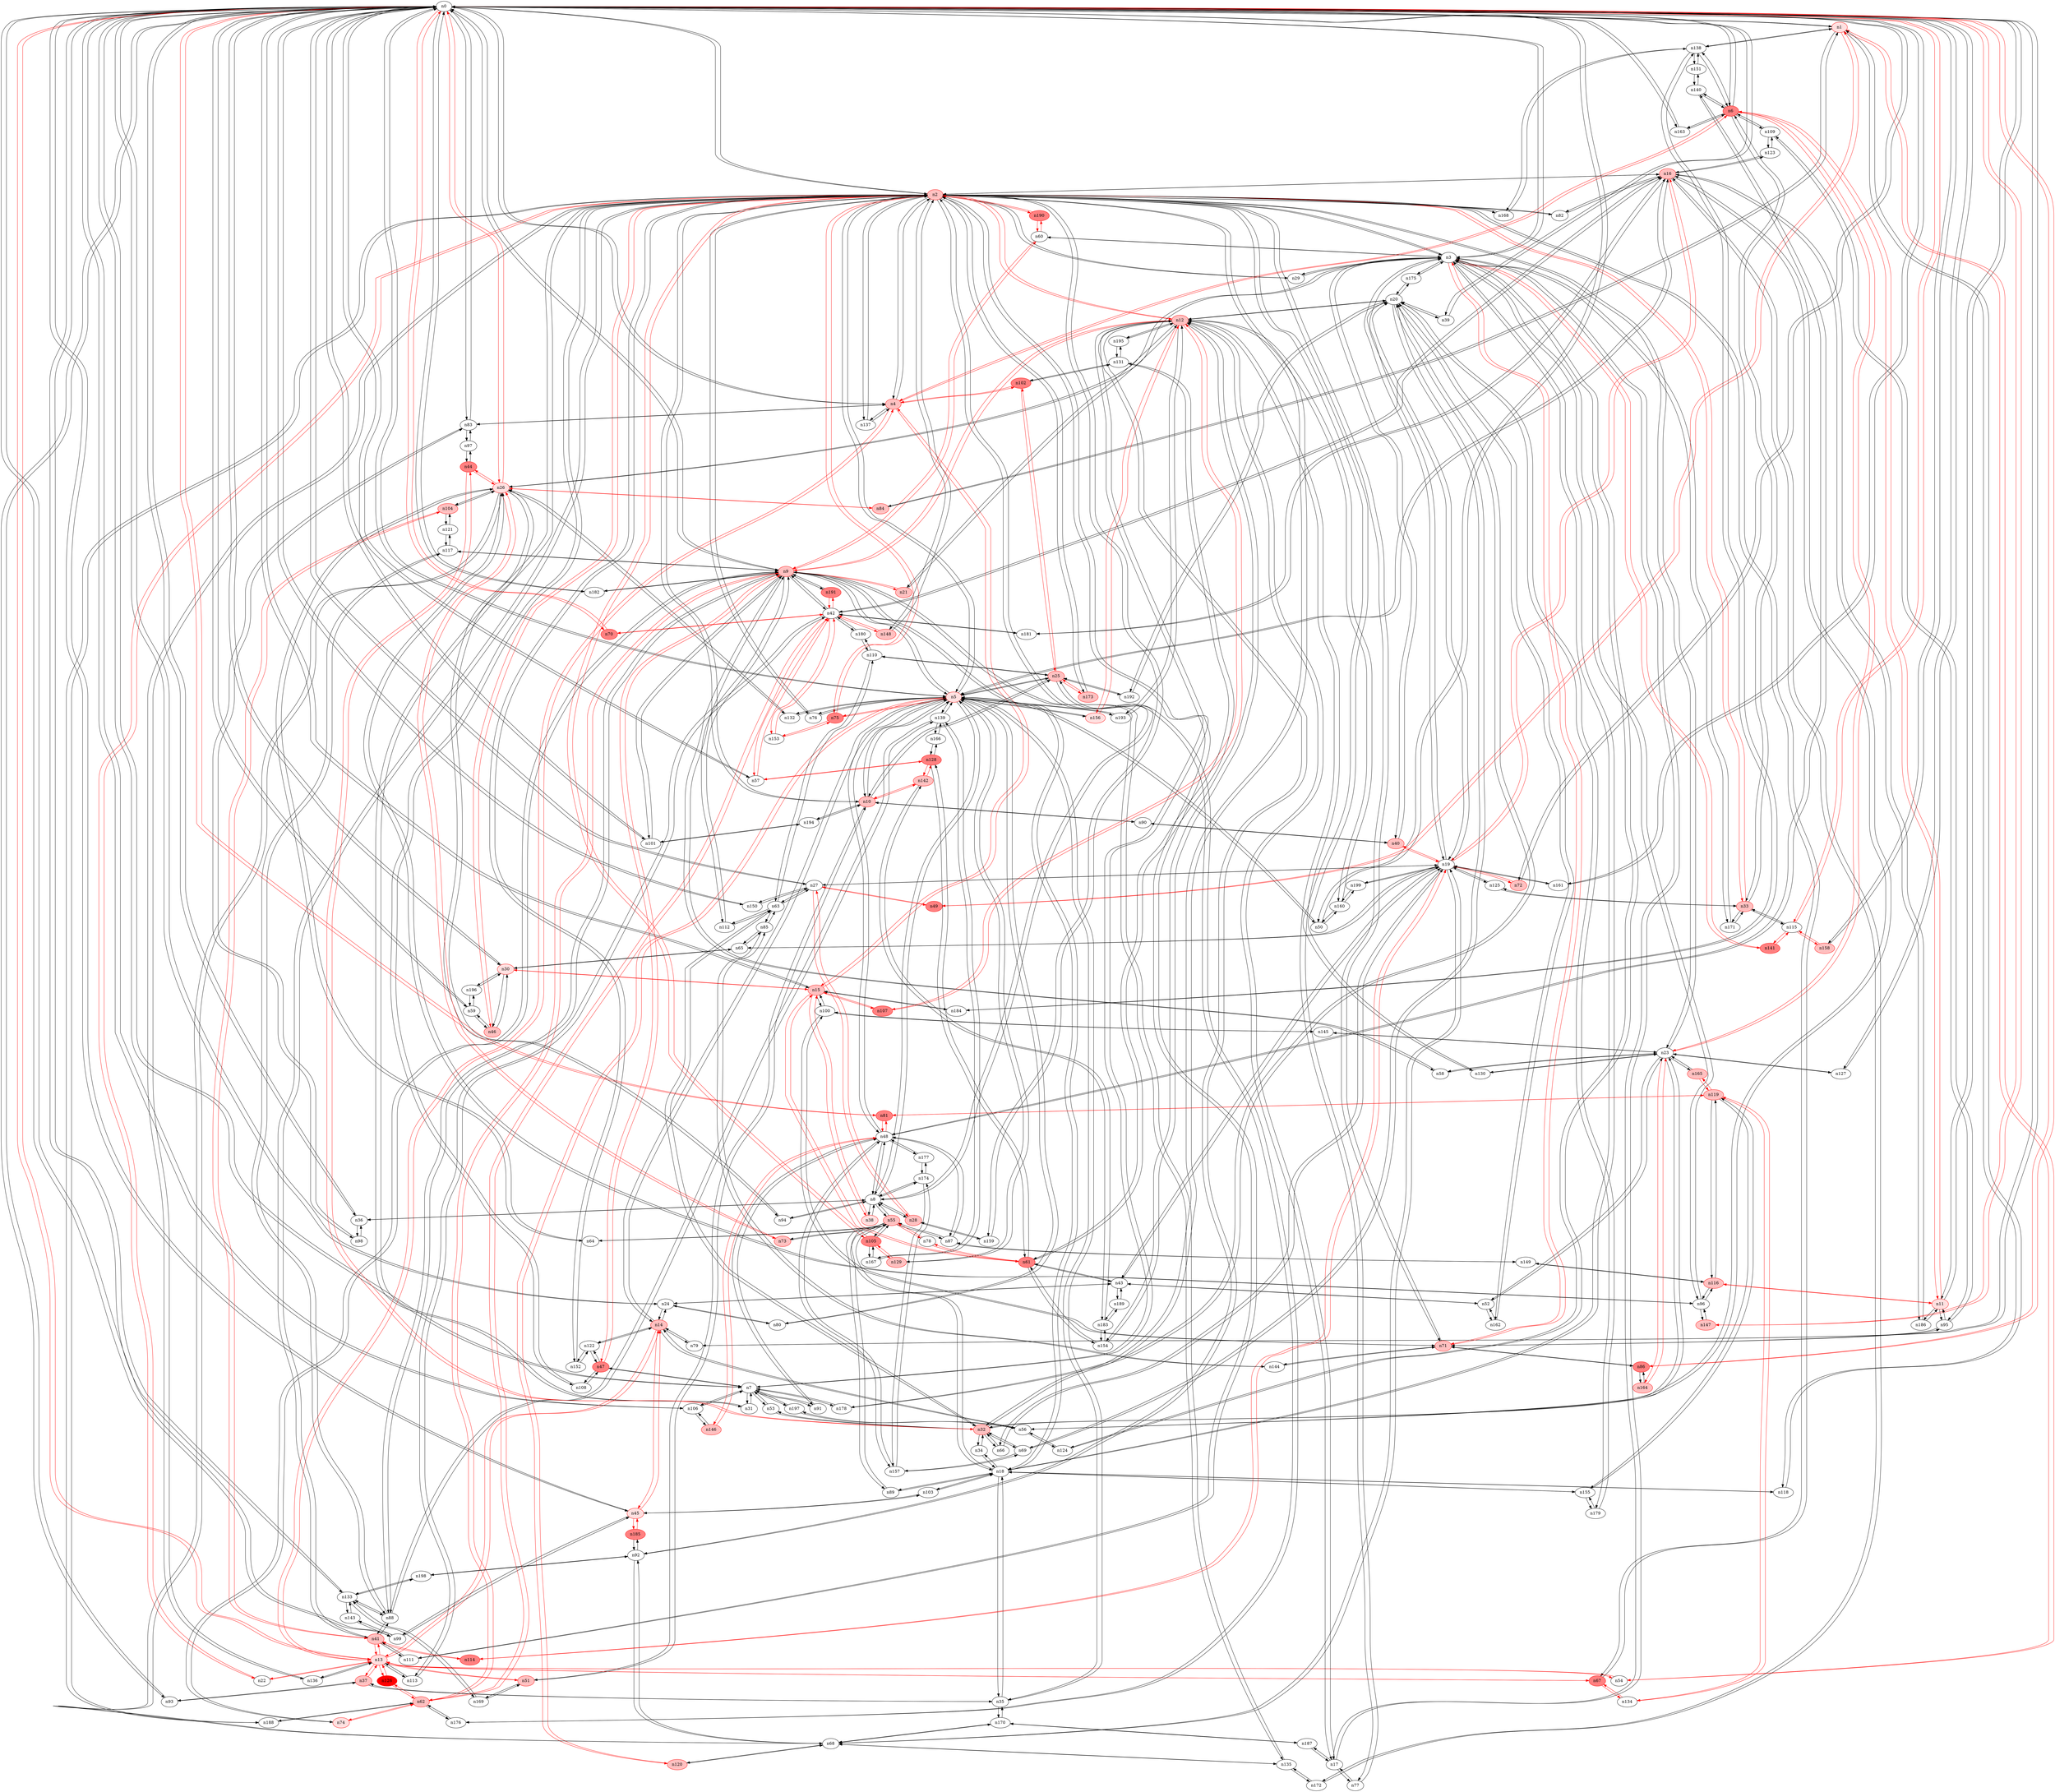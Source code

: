 strict digraph {
n0 [type=switch];
n1 [type=host, color="#FF0000", style=filled, fillcolor="#FFE0E0"];
n2 [type=host, color="#FF0000", style=filled, fillcolor="#FFC0C0"];
n3 [type=switch];
n4 [type=host, color="#FF0000", style=filled, fillcolor="#FFC0C0"];
n5 [type=host, color="#FF0000", style=filled, fillcolor="#FFE0E0"];
n6 [type=host, color="#FF0000", style=filled, fillcolor="#FF8080"];
n7 [type=switch];
n9 [type=host, color="#FF0000", style=filled, fillcolor="#FFC0C0"];
n11 [type=host, color="#FF0000", style=filled, fillcolor="#FFE0E0"];
n13 [type=host, color="#FF0000", style=filled, fillcolor="#FFE0E0"];
n15 [type=switch, color="#FF0000", style=filled, fillcolor="#FFC0C0"];
n24 [type=switch];
n26 [type=host, color="#FF0000", style=filled, fillcolor="#FFE0E0"];
n27 [type=switch];
n30 [type=host, color="#FF0000", style=filled, fillcolor="#FFE0E0"];
n36 [type=switch];
n39 [type=switch];
n45 [type=host, color="#FF0000", style=filled, fillcolor="#FFE0E0"];
n50 [type=switch];
n57 [type=switch];
n59 [type=switch];
n70 [type=switch, color="#FF0000", style=filled, fillcolor="#FF8080"];
n72 [type=host, color="#FF0000", style=filled, fillcolor="#FFC0C0"];
n79 [type=switch];
n81 [type=switch, color="#FF0000", style=filled, fillcolor="#FF8080"];
n83 [type=switch];
n86 [type=host, color="#FF0000", style=filled, fillcolor="#FF8080"];
n93 [type=switch];
n99 [type=switch];
n101 [type=switch];
n106 [type=switch];
n115 [type=switch];
n127 [type=switch];
n133 [type=switch];
n147 [type=host, color="#FF0000", style=filled, fillcolor="#FFC0C0"];
n150 [type=switch];
n158 [type=host, color="#FF0000", style=filled, fillcolor="#FFC0C0"];
n161 [type=switch];
n163 [type=switch];
n182 [type=switch];
n49 [type=host, color="#FF0000", style=filled, fillcolor="#FF8080"];
n54 [type=switch];
n84 [type=host, color="#FF0000", style=filled, fillcolor="#FFC0C0"];
n118 [type=switch];
n138 [type=switch];
n8 [type=switch];
n10 [type=host, color="#FF0000", style=filled, fillcolor="#FFC0C0"];
n12 [type=switch, color="#FF0000", style=filled, fillcolor="#FFC0C0"];
n16 [type=host, color="#FF0000", style=filled, fillcolor="#FFC0C0"];
n22 [type=switch];
n23 [type=switch];
n29 [type=switch];
n31 [type=switch];
n32 [type=host, color="#FF0000", style=filled, fillcolor="#FFC0C0"];
n33 [type=host, color="#FF0000", style=filled, fillcolor="#FFC0C0"];
n41 [type=host, color="#FF0000", style=filled, fillcolor="#FFC0C0"];
n46 [type=host, color="#FF0000", style=filled, fillcolor="#FFC0C0"];
n67 [type=switch, color="#FF0000", style=filled, fillcolor="#FF8080"];
n71 [type=host, color="#FF0000", style=filled, fillcolor="#FFC0C0"];
n75 [type=host, color="#FF0000", style=filled, fillcolor="#FF8080"];
n76 [type=switch];
n82 [type=switch];
n105 [type=switch, color="#FF0000", style=filled, fillcolor="#FF8080"];
n108 [type=switch];
n130 [type=switch];
n136 [type=switch];
n137 [type=switch];
n148 [type=host, color="#FF0000", style=filled, fillcolor="#FFC0C0"];
n152 [type=switch];
n159 [type=switch];
n168 [type=switch];
n173 [type=host, color="#FF0000", style=filled, fillcolor="#FFC0C0"];
n188 [type=switch];
n190 [type=switch, color="#FF0000", style=filled, fillcolor="#FF8080"];
n17 [type=switch];
n18 [type=switch];
n19 [type=switch];
n40 [type=host, color="#FF0000", style=filled, fillcolor="#FFC0C0"];
n60 [type=switch];
n96 [type=switch];
n124 [type=switch];
n141 [type=switch, color="#FF0000", style=filled, fillcolor="#FF8080"];
n171 [type=switch];
n175 [type=switch];
n102 [type=switch, color="#FF0000", style=filled, fillcolor="#FF8080"];
n14 [type=host, color="#FF0000", style=filled, fillcolor="#FFC0C0"];
n25 [type=host, color="#FF0000", style=filled, fillcolor="#FFC0C0"];
n35 [type=switch];
n48 [type=switch];
n80 [type=switch];
n120 [type=host, color="#FF0000", style=filled, fillcolor="#FFC0C0"];
n129 [type=host, color="#FF0000", style=filled, fillcolor="#FFC0C0"];
n132 [type=switch];
n139 [type=switch];
n156 [type=host, color="#FF0000", style=filled, fillcolor="#FFE0E0"];
n193 [type=switch];
n109 [type=switch];
n140 [type=switch];
n47 [type=switch, color="#FF0000", style=filled, fillcolor="#FF8080"];
n53 [type=switch];
n91 [type=switch];
n178 [type=switch];
n197 [type=switch];
n28 [type=host, color="#FF0000", style=filled, fillcolor="#FFC0C0"];
n38 [type=host, color="#FF0000", style=filled, fillcolor="#FFE0E0"];
n55 [type=host, color="#FF0000", style=filled, fillcolor="#FFC0C0"];
n94 [type=switch];
n174 [type=switch];
n21 [type=host, color="#FF0000", style=filled, fillcolor="#FFC0C0"];
n42 [type=switch];
n58 [type=switch];
n62 [type=host, color="#FF0000", style=filled, fillcolor="#FFC0C0"];
n74 [type=host, color="#FF0000", style=filled, fillcolor="#FFE0E0"];
n88 [type=switch];
n112 [type=switch];
n117 [type=switch];
n135 [type=switch];
n191 [type=switch, color="#FF0000", style=filled, fillcolor="#FF8080"];
n51 [type=host, color="#FF0000", style=filled, fillcolor="#FFC0C0"];
n90 [type=switch];
n142 [type=host, color="#FF0000", style=filled, fillcolor="#FFC0C0"];
n194 [type=switch];
n95 [type=switch];
n116 [type=host, color="#FF0000", style=filled, fillcolor="#FFC0C0"];
n186 [type=switch];
n20 [type=switch];
n77 [type=switch];
n92 [type=switch];
n107 [type=host, color="#FF0000", style=filled, fillcolor="#FF8080"];
n111 [type=switch];
n154 [type=switch];
n160 [type=switch];
n195 [type=switch];
n37 [type=host, color="#FF0000", style=filled, fillcolor="#FFC0C0"];
n113 [type=switch];
n126 [type=switch, color="#FF0000", style=filled, fillcolor="#FF0000"];
n56 [type=switch];
n122 [type=switch];
n61 [type=switch, color="#FF0000", style=filled, fillcolor="#FF8080"];
n100 [type=switch];
n184 [type=switch];
n123 [type=switch];
n172 [type=switch];
n181 [type=switch];
n187 [type=switch];
n34 [type=switch];
n89 [type=switch];
n103 [type=switch];
n155 [type=switch];
n43 [type=switch];
n65 [type=switch];
n66 [type=switch];
n68 [type=switch];
n114 [type=switch, color="#FF0000", style=filled, fillcolor="#FF8080"];
n125 [type=switch];
n199 [type=switch];
n69 [type=switch];
n162 [type=switch];
n179 [type=switch];
n192 [type=switch];
n52 [type=switch];
n145 [type=switch];
n164 [type=host, color="#FF0000", style=filled, fillcolor="#FFC0C0"];
n165 [type=host, color="#FF0000", style=filled, fillcolor="#FFC0C0"];
n110 [type=switch];
n176 [type=switch];
n44 [type=host, color="#FF0000", style=filled, fillcolor="#FF8080"];
n64 [type=switch];
n73 [type=switch, color="#FF0000", style=filled, fillcolor="#FFC0C0"];
n104 [type=host, color="#FF0000", style=filled, fillcolor="#FFC0C0"];
n63 [type=switch];
n196 [type=switch];
n170 [type=switch];
n98 [type=switch];
n153 [type=switch];
n180 [type=switch];
n189 [type=switch];
n97 [type=switch];
n185 [type=switch, color="#FF0000", style=filled, fillcolor="#FF8080"];
n87 [type=switch];
n146 [type=host, color="#FF0000", style=filled, fillcolor="#FFC0C0"];
n157 [type=switch];
n177 [type=switch];
n169 [type=switch];
n78 [type=switch];
n128 [type=switch, color="#FF0000", style=filled, fillcolor="#FF8080"];
n131 [type=switch];
n85 [type=switch];
n134 [type=switch];
n144 [type=switch];
n119 [type=host, color="#FF0000", style=filled, fillcolor="#FFC0C0"];
n149 [type=switch];
n198 [type=switch];
n143 [type=switch];
n121 [type=switch];
n167 [type=switch];
n166 [type=switch];
n151 [type=switch];
n183 [type=switch];
n0 -> n1 [src_port=0, dst_port=0];
n0 -> n2 [src_port=0, dst_port=0];
n0 -> n3 [src_port=0, dst_port=0];
n0 -> n4 [src_port=0, dst_port=0];
n0 -> n5 [src_port=0, dst_port=0];
n0 -> n6 [src_port=0, dst_port=0];
n0 -> n7 [src_port=0, dst_port=0];
n0 -> n9 [src_port=0, dst_port=0];
n0 -> n11 [src_port=0, dst_port=0];
n0 -> n13 [src_port=0, dst_port=0, color="#FF0000"];
n0 -> n15 [src_port=0, dst_port=0];
n0 -> n24 [src_port=0, dst_port=0];
n0 -> n26 [src_port=0, dst_port=0, color="#FF0000"];
n0 -> n27 [src_port=0, dst_port=0];
n0 -> n30 [src_port=0, dst_port=0];
n0 -> n36 [src_port=0, dst_port=0];
n0 -> n39 [src_port=0, dst_port=0];
n0 -> n45 [src_port=0, dst_port=0];
n0 -> n50 [src_port=0, dst_port=0];
n0 -> n57 [src_port=0, dst_port=0];
n0 -> n59 [src_port=0, dst_port=0];
n0 -> n70 [src_port=0, dst_port=0, color="#FF0000"];
n0 -> n72 [src_port=0, dst_port=0];
n0 -> n79 [src_port=0, dst_port=0];
n0 -> n81 [src_port=0, dst_port=0, color="#FF0000"];
n0 -> n83 [src_port=0, dst_port=0];
n0 -> n86 [src_port=0, dst_port=0, color="#FF0000"];
n0 -> n93 [src_port=0, dst_port=0];
n0 -> n99 [src_port=0, dst_port=0];
n0 -> n101 [src_port=0, dst_port=0];
n0 -> n106 [src_port=0, dst_port=0];
n0 -> n115 [src_port=0, dst_port=0, color="#FF0000"];
n0 -> n127 [src_port=0, dst_port=0];
n0 -> n133 [src_port=0, dst_port=0];
n0 -> n147 [src_port=0, dst_port=0, color="#FF0000"];
n0 -> n150 [src_port=0, dst_port=0];
n0 -> n158 [src_port=0, dst_port=0];
n0 -> n161 [src_port=0, dst_port=0];
n0 -> n163 [src_port=0, dst_port=0];
n0 -> n182 [src_port=0, dst_port=0];
n1 -> n0 [src_port=0, dst_port=0];
n1 -> n49 [src_port=0, dst_port=0, color="#FF0000"];
n1 -> n54 [src_port=0, dst_port=0, color="#FF0000"];
n1 -> n84 [src_port=0, dst_port=0];
n1 -> n118 [src_port=0, dst_port=0];
n1 -> n138 [src_port=0, dst_port=0];
n2 -> n0 [src_port=0, dst_port=0];
n2 -> n3 [src_port=0, dst_port=0];
n2 -> n4 [src_port=0, dst_port=0];
n2 -> n5 [src_port=0, dst_port=0];
n2 -> n7 [src_port=0, dst_port=0];
n2 -> n8 [src_port=0, dst_port=0];
n2 -> n10 [src_port=0, dst_port=0];
n2 -> n12 [src_port=0, dst_port=0, color="#FF0000"];
n2 -> n16 [src_port=0, dst_port=0];
n2 -> n22 [src_port=0, dst_port=0, color="#FF0000"];
n2 -> n23 [src_port=0, dst_port=0];
n2 -> n29 [src_port=0, dst_port=0];
n2 -> n31 [src_port=0, dst_port=0];
n2 -> n32 [src_port=0, dst_port=0];
n2 -> n33 [src_port=0, dst_port=0, color="#FF0000"];
n2 -> n41 [src_port=0, dst_port=0];
n2 -> n46 [src_port=0, dst_port=0, color="#FF0000"];
n2 -> n67 [src_port=0, dst_port=0];
n2 -> n71 [src_port=0, dst_port=0];
n2 -> n75 [src_port=0, dst_port=0, color="#FF0000"];
n2 -> n76 [src_port=0, dst_port=0];
n2 -> n82 [src_port=0, dst_port=0];
n2 -> n105 [src_port=0, dst_port=0, color="#FF0000"];
n2 -> n108 [src_port=0, dst_port=0];
n2 -> n130 [src_port=0, dst_port=0];
n2 -> n136 [src_port=0, dst_port=0];
n2 -> n137 [src_port=0, dst_port=0];
n2 -> n148 [src_port=0, dst_port=0];
n2 -> n152 [src_port=0, dst_port=0];
n2 -> n159 [src_port=0, dst_port=0];
n2 -> n168 [src_port=0, dst_port=0];
n2 -> n173 [src_port=0, dst_port=0];
n2 -> n188 [src_port=0, dst_port=0];
n2 -> n190 [src_port=0, dst_port=0, color="#FF0000"];
n3 -> n0 [src_port=0, dst_port=0];
n3 -> n2 [src_port=0, dst_port=0];
n3 -> n26 [src_port=0, dst_port=0];
n3 -> n29 [src_port=0, dst_port=0];
n3 -> n71 [src_port=0, dst_port=0, color="#FF0000"];
n3 -> n17 [src_port=0, dst_port=0];
n3 -> n18 [src_port=0, dst_port=0];
n3 -> n19 [src_port=0, dst_port=0];
n3 -> n40 [src_port=0, dst_port=0];
n3 -> n60 [src_port=0, dst_port=0];
n3 -> n96 [src_port=0, dst_port=0];
n3 -> n124 [src_port=0, dst_port=0];
n3 -> n141 [src_port=0, dst_port=0, color="#FF0000"];
n3 -> n171 [src_port=0, dst_port=0];
n3 -> n175 [src_port=0, dst_port=0];
n4 -> n0 [src_port=0, dst_port=0];
n4 -> n2 [src_port=0, dst_port=0];
n4 -> n6 [src_port=0, dst_port=0, color="#FF0000"];
n4 -> n13 [src_port=0, dst_port=0, color="#FF0000"];
n4 -> n15 [src_port=0, dst_port=0, color="#FF0000"];
n4 -> n83 [src_port=0, dst_port=0];
n4 -> n137 [src_port=0, dst_port=0];
n4 -> n102 [src_port=0, dst_port=0, color="#FF0000"];
n5 -> n0 [src_port=0, dst_port=0];
n5 -> n2 [src_port=0, dst_port=0];
n5 -> n9 [src_port=0, dst_port=0];
n5 -> n50 [src_port=0, dst_port=0];
n5 -> n8 [src_port=0, dst_port=0];
n5 -> n10 [src_port=0, dst_port=0];
n5 -> n16 [src_port=0, dst_port=0];
n5 -> n75 [src_port=0, dst_port=0, color="#FF0000"];
n5 -> n76 [src_port=0, dst_port=0];
n5 -> n14 [src_port=0, dst_port=0];
n5 -> n25 [src_port=0, dst_port=0];
n5 -> n35 [src_port=0, dst_port=0];
n5 -> n48 [src_port=0, dst_port=0];
n5 -> n80 [src_port=0, dst_port=0];
n5 -> n120 [src_port=0, dst_port=0, color="#FF0000"];
n5 -> n129 [src_port=0, dst_port=0];
n5 -> n132 [src_port=0, dst_port=0];
n5 -> n139 [src_port=0, dst_port=0];
n5 -> n156 [src_port=0, dst_port=0];
n5 -> n193 [src_port=0, dst_port=0];
n6 -> n0 [src_port=0, dst_port=0];
n6 -> n4 [src_port=0, dst_port=0, color="#FF0000"];
n6 -> n11 [src_port=0, dst_port=0, color="#FF0000"];
n6 -> n163 [src_port=0, dst_port=0];
n6 -> n138 [src_port=0, dst_port=0];
n6 -> n23 [src_port=0, dst_port=0, color="#FF0000"];
n6 -> n33 [src_port=0, dst_port=0];
n6 -> n109 [src_port=0, dst_port=0];
n6 -> n140 [src_port=0, dst_port=0];
n7 -> n0 [src_port=0, dst_port=0];
n7 -> n2 [src_port=0, dst_port=0];
n7 -> n106 [src_port=0, dst_port=0];
n7 -> n31 [src_port=0, dst_port=0];
n7 -> n47 [src_port=0, dst_port=0];
n7 -> n53 [src_port=0, dst_port=0];
n7 -> n91 [src_port=0, dst_port=0];
n7 -> n178 [src_port=0, dst_port=0];
n7 -> n197 [src_port=0, dst_port=0];
n9 -> n0 [src_port=0, dst_port=0];
n9 -> n5 [src_port=0, dst_port=0];
n9 -> n101 [src_port=0, dst_port=0];
n9 -> n182 [src_port=0, dst_port=0];
n9 -> n12 [src_port=0, dst_port=0, color="#FF0000"];
n9 -> n18 [src_port=0, dst_port=0];
n9 -> n60 [src_port=0, dst_port=0, color="#FF0000"];
n9 -> n47 [src_port=0, dst_port=0, color="#FF0000"];
n9 -> n21 [src_port=0, dst_port=0, color="#FF0000"];
n9 -> n42 [src_port=0, dst_port=0];
n9 -> n58 [src_port=0, dst_port=0];
n9 -> n62 [src_port=0, dst_port=0, color="#FF0000"];
n9 -> n74 [src_port=0, dst_port=0];
n9 -> n88 [src_port=0, dst_port=0];
n9 -> n112 [src_port=0, dst_port=0];
n9 -> n117 [src_port=0, dst_port=0];
n9 -> n135 [src_port=0, dst_port=0];
n9 -> n191 [src_port=0, dst_port=0];
n11 -> n0 [src_port=0, dst_port=0];
n11 -> n6 [src_port=0, dst_port=0, color="#FF0000"];
n11 -> n95 [src_port=0, dst_port=0];
n11 -> n116 [src_port=0, dst_port=0, color="#FF0000"];
n11 -> n186 [src_port=0, dst_port=0];
n13 -> n0 [src_port=0, dst_port=0, color="#FF0000"];
n13 -> n4 [src_port=0, dst_port=0, color="#FF0000"];
n13 -> n54 [src_port=0, dst_port=0, color="#FF0000"];
n13 -> n22 [src_port=0, dst_port=0, color="#FF0000"];
n13 -> n41 [src_port=0, dst_port=0, color="#FF0000"];
n13 -> n67 [src_port=0, dst_port=0, color="#FF0000"];
n13 -> n136 [src_port=0, dst_port=0];
n13 -> n14 [src_port=0, dst_port=0, color="#FF0000"];
n13 -> n51 [src_port=0, dst_port=0, color="#FF0000"];
n13 -> n37 [src_port=0, dst_port=0, color="#FF0000"];
n13 -> n113 [src_port=0, dst_port=0];
n13 -> n126 [src_port=0, dst_port=0, color="#FF0000"];
n15 -> n0 [src_port=0, dst_port=0];
n15 -> n4 [src_port=0, dst_port=0, color="#FF0000"];
n15 -> n30 [src_port=0, dst_port=0, color="#FF0000"];
n15 -> n38 [src_port=0, dst_port=0, color="#FF0000"];
n15 -> n107 [src_port=0, dst_port=0, color="#FF0000"];
n15 -> n61 [src_port=0, dst_port=0, color="#FF0000"];
n15 -> n100 [src_port=0, dst_port=0];
n15 -> n184 [src_port=0, dst_port=0];
n24 -> n0 [src_port=0, dst_port=0];
n24 -> n14 [src_port=0, dst_port=0];
n24 -> n80 [src_port=0, dst_port=0];
n24 -> n43 [src_port=0, dst_port=0];
n26 -> n0 [src_port=0, dst_port=0, color="#FF0000"];
n26 -> n3 [src_port=0, dst_port=0];
n26 -> n84 [src_port=0, dst_port=0, color="#FF0000"];
n26 -> n96 [src_port=0, dst_port=0];
n26 -> n132 [src_port=0, dst_port=0];
n26 -> n94 [src_port=0, dst_port=0];
n26 -> n68 [src_port=0, dst_port=0];
n26 -> n44 [src_port=0, dst_port=0, color="#FF0000"];
n26 -> n64 [src_port=0, dst_port=0];
n26 -> n73 [src_port=0, dst_port=0, color="#FF0000"];
n26 -> n104 [src_port=0, dst_port=0];
n27 -> n0 [src_port=0, dst_port=0];
n27 -> n150 [src_port=0, dst_port=0];
n27 -> n49 [src_port=0, dst_port=0, color="#FF0000"];
n27 -> n19 [src_port=0, dst_port=0];
n27 -> n28 [src_port=0, dst_port=0, color="#FF0000"];
n27 -> n63 [src_port=0, dst_port=0];
n30 -> n0 [src_port=0, dst_port=0];
n30 -> n15 [src_port=0, dst_port=0, color="#FF0000"];
n30 -> n46 [src_port=0, dst_port=0];
n30 -> n65 [src_port=0, dst_port=0];
n30 -> n196 [src_port=0, dst_port=0];
n36 -> n0 [src_port=0, dst_port=0];
n36 -> n8 [src_port=0, dst_port=0];
n36 -> n98 [src_port=0, dst_port=0];
n39 -> n0 [src_port=0, dst_port=0];
n39 -> n20 [src_port=0, dst_port=0];
n45 -> n0 [src_port=0, dst_port=0];
n45 -> n99 [src_port=0, dst_port=0];
n45 -> n14 [src_port=0, dst_port=0, color="#FF0000"];
n45 -> n103 [src_port=0, dst_port=0];
n45 -> n185 [src_port=0, dst_port=0, color="#FF0000"];
n50 -> n0 [src_port=0, dst_port=0];
n50 -> n5 [src_port=0, dst_port=0];
n50 -> n160 [src_port=0, dst_port=0];
n57 -> n0 [src_port=0, dst_port=0];
n57 -> n42 [src_port=0, dst_port=0, color="#FF0000"];
n57 -> n128 [src_port=0, dst_port=0, color="#FF0000"];
n59 -> n0 [src_port=0, dst_port=0];
n59 -> n46 [src_port=0, dst_port=0];
n59 -> n196 [src_port=0, dst_port=0];
n70 -> n0 [src_port=0, dst_port=0, color="#FF0000"];
n70 -> n42 [src_port=0, dst_port=0, color="#FF0000"];
n72 -> n0 [src_port=0, dst_port=0];
n72 -> n19 [src_port=0, dst_port=0, color="#FF0000"];
n79 -> n0 [src_port=0, dst_port=0];
n79 -> n14 [src_port=0, dst_port=0];
n81 -> n0 [src_port=0, dst_port=0, color="#FF0000"];
n81 -> n48 [src_port=0, dst_port=0, color="#FF0000"];
n81 -> n119 [src_port=0, dst_port=0, color="#FF0000"];
n83 -> n0 [src_port=0, dst_port=0];
n83 -> n4 [src_port=0, dst_port=0];
n83 -> n98 [src_port=0, dst_port=0];
n83 -> n97 [src_port=0, dst_port=0];
n86 -> n0 [src_port=0, dst_port=0, color="#FF0000"];
n86 -> n71 [src_port=0, dst_port=0];
n86 -> n164 [src_port=0, dst_port=0];
n93 -> n0 [src_port=0, dst_port=0];
n93 -> n37 [src_port=0, dst_port=0];
n99 -> n0 [src_port=0, dst_port=0];
n99 -> n45 [src_port=0, dst_port=0];
n99 -> n143 [src_port=0, dst_port=0];
n101 -> n0 [src_port=0, dst_port=0];
n101 -> n9 [src_port=0, dst_port=0];
n101 -> n194 [src_port=0, dst_port=0];
n106 -> n0 [src_port=0, dst_port=0];
n106 -> n7 [src_port=0, dst_port=0];
n106 -> n146 [src_port=0, dst_port=0];
n115 -> n0 [src_port=0, dst_port=0, color="#FF0000"];
n115 -> n158 [src_port=0, dst_port=0, color="#FF0000"];
n115 -> n33 [src_port=0, dst_port=0];
n115 -> n141 [src_port=0, dst_port=0, color="#FF0000"];
n127 -> n0 [src_port=0, dst_port=0];
n127 -> n23 [src_port=0, dst_port=0];
n133 -> n0 [src_port=0, dst_port=0];
n133 -> n88 [src_port=0, dst_port=0];
n133 -> n169 [src_port=0, dst_port=0];
n133 -> n198 [src_port=0, dst_port=0];
n133 -> n143 [src_port=0, dst_port=0];
n147 -> n0 [src_port=0, dst_port=0, color="#FF0000"];
n147 -> n96 [src_port=0, dst_port=0];
n150 -> n0 [src_port=0, dst_port=0];
n150 -> n27 [src_port=0, dst_port=0];
n158 -> n0 [src_port=0, dst_port=0];
n158 -> n115 [src_port=0, dst_port=0, color="#FF0000"];
n161 -> n0 [src_port=0, dst_port=0];
n161 -> n19 [src_port=0, dst_port=0];
n163 -> n0 [src_port=0, dst_port=0];
n163 -> n6 [src_port=0, dst_port=0];
n182 -> n0 [src_port=0, dst_port=0];
n182 -> n9 [src_port=0, dst_port=0];
n49 -> n1 [src_port=0, dst_port=0, color="#FF0000"];
n49 -> n27 [src_port=0, dst_port=0, color="#FF0000"];
n54 -> n1 [src_port=0, dst_port=0, color="#FF0000"];
n54 -> n13 [src_port=0, dst_port=0, color="#FF0000"];
n84 -> n1 [src_port=0, dst_port=0];
n84 -> n26 [src_port=0, dst_port=0, color="#FF0000"];
n118 -> n1 [src_port=0, dst_port=0];
n118 -> n18 [src_port=0, dst_port=0];
n138 -> n1 [src_port=0, dst_port=0];
n138 -> n6 [src_port=0, dst_port=0];
n138 -> n168 [src_port=0, dst_port=0];
n138 -> n184 [src_port=0, dst_port=0];
n138 -> n151 [src_port=0, dst_port=0];
n8 -> n2 [src_port=0, dst_port=0];
n8 -> n5 [src_port=0, dst_port=0];
n8 -> n36 [src_port=0, dst_port=0];
n8 -> n48 [src_port=0, dst_port=0];
n8 -> n28 [src_port=0, dst_port=0];
n8 -> n38 [src_port=0, dst_port=0];
n8 -> n55 [src_port=0, dst_port=0];
n8 -> n94 [src_port=0, dst_port=0];
n8 -> n174 [src_port=0, dst_port=0];
n10 -> n2 [src_port=0, dst_port=0];
n10 -> n5 [src_port=0, dst_port=0];
n10 -> n25 [src_port=0, dst_port=0];
n10 -> n51 [src_port=0, dst_port=0];
n10 -> n90 [src_port=0, dst_port=0];
n10 -> n142 [src_port=0, dst_port=0, color="#FF0000"];
n10 -> n194 [src_port=0, dst_port=0];
n12 -> n2 [src_port=0, dst_port=0, color="#FF0000"];
n12 -> n9 [src_port=0, dst_port=0, color="#FF0000"];
n12 -> n17 [src_port=0, dst_port=0];
n12 -> n156 [src_port=0, dst_port=0, color="#FF0000"];
n12 -> n193 [src_port=0, dst_port=0];
n12 -> n21 [src_port=0, dst_port=0];
n12 -> n20 [src_port=0, dst_port=0];
n12 -> n77 [src_port=0, dst_port=0];
n12 -> n92 [src_port=0, dst_port=0];
n12 -> n107 [src_port=0, dst_port=0, color="#FF0000"];
n12 -> n111 [src_port=0, dst_port=0];
n12 -> n154 [src_port=0, dst_port=0];
n12 -> n160 [src_port=0, dst_port=0];
n12 -> n195 [src_port=0, dst_port=0];
n16 -> n2 [src_port=0, dst_port=0];
n16 -> n5 [src_port=0, dst_port=0];
n16 -> n32 [src_port=0, dst_port=0];
n16 -> n82 [src_port=0, dst_port=0];
n16 -> n19 [src_port=0, dst_port=0, color="#FF0000"];
n16 -> n42 [src_port=0, dst_port=0];
n16 -> n186 [src_port=0, dst_port=0];
n16 -> n123 [src_port=0, dst_port=0];
n16 -> n172 [src_port=0, dst_port=0];
n16 -> n181 [src_port=0, dst_port=0];
n22 -> n2 [src_port=0, dst_port=0, color="#FF0000"];
n22 -> n13 [src_port=0, dst_port=0, color="#FF0000"];
n23 -> n2 [src_port=0, dst_port=0];
n23 -> n6 [src_port=0, dst_port=0, color="#FF0000"];
n23 -> n127 [src_port=0, dst_port=0];
n23 -> n130 [src_port=0, dst_port=0];
n23 -> n58 [src_port=0, dst_port=0];
n23 -> n56 [src_port=0, dst_port=0];
n23 -> n52 [src_port=0, dst_port=0];
n23 -> n145 [src_port=0, dst_port=0];
n23 -> n164 [src_port=0, dst_port=0, color="#FF0000"];
n23 -> n165 [src_port=0, dst_port=0];
n29 -> n2 [src_port=0, dst_port=0];
n29 -> n3 [src_port=0, dst_port=0];
n31 -> n2 [src_port=0, dst_port=0];
n31 -> n7 [src_port=0, dst_port=0];
n32 -> n2 [src_port=0, dst_port=0];
n32 -> n16 [src_port=0, dst_port=0];
n32 -> n53 [src_port=0, dst_port=0];
n32 -> n34 [src_port=0, dst_port=0];
n32 -> n66 [src_port=0, dst_port=0];
n32 -> n69 [src_port=0, dst_port=0];
n32 -> n44 [src_port=0, dst_port=0, color="#FF0000"];
n32 -> n63 [src_port=0, dst_port=0];
n33 -> n2 [src_port=0, dst_port=0, color="#FF0000"];
n33 -> n6 [src_port=0, dst_port=0];
n33 -> n115 [src_port=0, dst_port=0];
n33 -> n171 [src_port=0, dst_port=0];
n33 -> n125 [src_port=0, dst_port=0];
n41 -> n2 [src_port=0, dst_port=0];
n41 -> n13 [src_port=0, dst_port=0, color="#FF0000"];
n41 -> n88 [src_port=0, dst_port=0];
n41 -> n111 [src_port=0, dst_port=0];
n41 -> n114 [src_port=0, dst_port=0, color="#FF0000"];
n41 -> n104 [src_port=0, dst_port=0, color="#FF0000"];
n46 -> n2 [src_port=0, dst_port=0, color="#FF0000"];
n46 -> n30 [src_port=0, dst_port=0];
n46 -> n59 [src_port=0, dst_port=0];
n67 -> n2 [src_port=0, dst_port=0];
n67 -> n13 [src_port=0, dst_port=0, color="#FF0000"];
n67 -> n134 [src_port=0, dst_port=0, color="#FF0000"];
n71 -> n2 [src_port=0, dst_port=0];
n71 -> n3 [src_port=0, dst_port=0, color="#FF0000"];
n71 -> n86 [src_port=0, dst_port=0];
n71 -> n95 [src_port=0, dst_port=0];
n71 -> n100 [src_port=0, dst_port=0];
n71 -> n144 [src_port=0, dst_port=0];
n75 -> n2 [src_port=0, dst_port=0, color="#FF0000"];
n75 -> n5 [src_port=0, dst_port=0, color="#FF0000"];
n75 -> n153 [src_port=0, dst_port=0, color="#FF0000"];
n76 -> n2 [src_port=0, dst_port=0];
n76 -> n5 [src_port=0, dst_port=0];
n82 -> n2 [src_port=0, dst_port=0];
n82 -> n16 [src_port=0, dst_port=0];
n105 -> n2 [src_port=0, dst_port=0, color="#FF0000"];
n105 -> n129 [src_port=0, dst_port=0, color="#FF0000"];
n105 -> n55 [src_port=0, dst_port=0];
n105 -> n167 [src_port=0, dst_port=0];
n108 -> n2 [src_port=0, dst_port=0];
n108 -> n47 [src_port=0, dst_port=0];
n130 -> n2 [src_port=0, dst_port=0];
n130 -> n23 [src_port=0, dst_port=0];
n136 -> n2 [src_port=0, dst_port=0];
n136 -> n13 [src_port=0, dst_port=0];
n137 -> n2 [src_port=0, dst_port=0];
n137 -> n4 [src_port=0, dst_port=0];
n148 -> n2 [src_port=0, dst_port=0];
n148 -> n42 [src_port=0, dst_port=0, color="#FF0000"];
n152 -> n2 [src_port=0, dst_port=0];
n152 -> n122 [src_port=0, dst_port=0];
n159 -> n2 [src_port=0, dst_port=0];
n159 -> n28 [src_port=0, dst_port=0];
n168 -> n2 [src_port=0, dst_port=0];
n168 -> n138 [src_port=0, dst_port=0];
n173 -> n2 [src_port=0, dst_port=0];
n173 -> n25 [src_port=0, dst_port=0, color="#FF0000"];
n188 -> n2 [src_port=0, dst_port=0];
n188 -> n62 [src_port=0, dst_port=0];
n190 -> n2 [src_port=0, dst_port=0, color="#FF0000"];
n190 -> n60 [src_port=0, dst_port=0, color="#FF0000"];
n17 -> n3 [src_port=0, dst_port=0];
n17 -> n12 [src_port=0, dst_port=0];
n17 -> n77 [src_port=0, dst_port=0];
n17 -> n187 [src_port=0, dst_port=0];
n18 -> n3 [src_port=0, dst_port=0];
n18 -> n9 [src_port=0, dst_port=0];
n18 -> n118 [src_port=0, dst_port=0];
n18 -> n35 [src_port=0, dst_port=0];
n18 -> n55 [src_port=0, dst_port=0];
n18 -> n34 [src_port=0, dst_port=0];
n18 -> n89 [src_port=0, dst_port=0];
n18 -> n103 [src_port=0, dst_port=0];
n18 -> n155 [src_port=0, dst_port=0];
n19 -> n3 [src_port=0, dst_port=0];
n19 -> n27 [src_port=0, dst_port=0];
n19 -> n72 [src_port=0, dst_port=0, color="#FF0000"];
n19 -> n161 [src_port=0, dst_port=0];
n19 -> n16 [src_port=0, dst_port=0, color="#FF0000"];
n19 -> n40 [src_port=0, dst_port=0, color="#FF0000"];
n19 -> n20 [src_port=0, dst_port=0];
n19 -> n43 [src_port=0, dst_port=0];
n19 -> n65 [src_port=0, dst_port=0];
n19 -> n66 [src_port=0, dst_port=0];
n19 -> n68 [src_port=0, dst_port=0];
n19 -> n114 [src_port=0, dst_port=0, color="#FF0000"];
n19 -> n125 [src_port=0, dst_port=0];
n19 -> n199 [src_port=0, dst_port=0];
n40 -> n3 [src_port=0, dst_port=0];
n40 -> n19 [src_port=0, dst_port=0, color="#FF0000"];
n40 -> n90 [src_port=0, dst_port=0];
n60 -> n3 [src_port=0, dst_port=0];
n60 -> n9 [src_port=0, dst_port=0, color="#FF0000"];
n60 -> n190 [src_port=0, dst_port=0, color="#FF0000"];
n96 -> n3 [src_port=0, dst_port=0];
n96 -> n26 [src_port=0, dst_port=0];
n96 -> n147 [src_port=0, dst_port=0];
n96 -> n116 [src_port=0, dst_port=0];
n124 -> n3 [src_port=0, dst_port=0];
n124 -> n56 [src_port=0, dst_port=0];
n141 -> n3 [src_port=0, dst_port=0, color="#FF0000"];
n141 -> n115 [src_port=0, dst_port=0, color="#FF0000"];
n171 -> n3 [src_port=0, dst_port=0];
n171 -> n33 [src_port=0, dst_port=0];
n175 -> n3 [src_port=0, dst_port=0];
n175 -> n20 [src_port=0, dst_port=0];
n102 -> n4 [src_port=0, dst_port=0, color="#FF0000"];
n102 -> n25 [src_port=0, dst_port=0, color="#FF0000"];
n102 -> n131 [src_port=0, dst_port=0];
n14 -> n5 [src_port=0, dst_port=0];
n14 -> n13 [src_port=0, dst_port=0, color="#FF0000"];
n14 -> n24 [src_port=0, dst_port=0];
n14 -> n45 [src_port=0, dst_port=0, color="#FF0000"];
n14 -> n79 [src_port=0, dst_port=0];
n14 -> n56 [src_port=0, dst_port=0];
n14 -> n122 [src_port=0, dst_port=0];
n25 -> n5 [src_port=0, dst_port=0];
n25 -> n10 [src_port=0, dst_port=0];
n25 -> n173 [src_port=0, dst_port=0, color="#FF0000"];
n25 -> n102 [src_port=0, dst_port=0, color="#FF0000"];
n25 -> n192 [src_port=0, dst_port=0];
n25 -> n110 [src_port=0, dst_port=0];
n25 -> n176 [src_port=0, dst_port=0];
n35 -> n5 [src_port=0, dst_port=0];
n35 -> n18 [src_port=0, dst_port=0];
n35 -> n37 [src_port=0, dst_port=0];
n35 -> n170 [src_port=0, dst_port=0];
n48 -> n5 [src_port=0, dst_port=0];
n48 -> n81 [src_port=0, dst_port=0, color="#FF0000"];
n48 -> n8 [src_port=0, dst_port=0];
n48 -> n140 [src_port=0, dst_port=0];
n48 -> n91 [src_port=0, dst_port=0];
n48 -> n87 [src_port=0, dst_port=0];
n48 -> n146 [src_port=0, dst_port=0, color="#FF0000"];
n48 -> n157 [src_port=0, dst_port=0];
n48 -> n177 [src_port=0, dst_port=0];
n80 -> n5 [src_port=0, dst_port=0];
n80 -> n24 [src_port=0, dst_port=0];
n120 -> n5 [src_port=0, dst_port=0, color="#FF0000"];
n120 -> n68 [src_port=0, dst_port=0];
n129 -> n5 [src_port=0, dst_port=0];
n129 -> n105 [src_port=0, dst_port=0, color="#FF0000"];
n132 -> n5 [src_port=0, dst_port=0];
n132 -> n26 [src_port=0, dst_port=0];
n139 -> n5 [src_port=0, dst_port=0];
n139 -> n88 [src_port=0, dst_port=0];
n139 -> n167 [src_port=0, dst_port=0];
n139 -> n166 [src_port=0, dst_port=0];
n156 -> n5 [src_port=0, dst_port=0];
n156 -> n12 [src_port=0, dst_port=0, color="#FF0000"];
n193 -> n5 [src_port=0, dst_port=0];
n193 -> n12 [src_port=0, dst_port=0];
n109 -> n6 [src_port=0, dst_port=0];
n109 -> n95 [src_port=0, dst_port=0];
n109 -> n123 [src_port=0, dst_port=0];
n140 -> n6 [src_port=0, dst_port=0];
n140 -> n48 [src_port=0, dst_port=0];
n140 -> n151 [src_port=0, dst_port=0];
n47 -> n7 [src_port=0, dst_port=0];
n47 -> n9 [src_port=0, dst_port=0, color="#FF0000"];
n47 -> n108 [src_port=0, dst_port=0];
n47 -> n122 [src_port=0, dst_port=0];
n53 -> n7 [src_port=0, dst_port=0];
n53 -> n32 [src_port=0, dst_port=0];
n91 -> n7 [src_port=0, dst_port=0];
n91 -> n48 [src_port=0, dst_port=0];
n178 -> n7 [src_port=0, dst_port=0];
n178 -> n20 [src_port=0, dst_port=0];
n197 -> n7 [src_port=0, dst_port=0];
n197 -> n56 [src_port=0, dst_port=0];
n28 -> n27 [src_port=0, dst_port=0, color="#FF0000"];
n28 -> n8 [src_port=0, dst_port=0];
n28 -> n159 [src_port=0, dst_port=0];
n38 -> n15 [src_port=0, dst_port=0, color="#FF0000"];
n38 -> n8 [src_port=0, dst_port=0];
n55 -> n8 [src_port=0, dst_port=0];
n55 -> n105 [src_port=0, dst_port=0];
n55 -> n18 [src_port=0, dst_port=0];
n55 -> n89 [src_port=0, dst_port=0];
n55 -> n64 [src_port=0, dst_port=0];
n55 -> n73 [src_port=0, dst_port=0];
n55 -> n87 [src_port=0, dst_port=0];
n55 -> n78 [src_port=0, dst_port=0, color="#FF0000"];
n94 -> n26 [src_port=0, dst_port=0];
n94 -> n8 [src_port=0, dst_port=0];
n174 -> n8 [src_port=0, dst_port=0];
n174 -> n157 [src_port=0, dst_port=0];
n174 -> n177 [src_port=0, dst_port=0];
n21 -> n9 [src_port=0, dst_port=0, color="#FF0000"];
n21 -> n12 [src_port=0, dst_port=0];
n42 -> n9 [src_port=0, dst_port=0];
n42 -> n57 [src_port=0, dst_port=0, color="#FF0000"];
n42 -> n70 [src_port=0, dst_port=0, color="#FF0000"];
n42 -> n16 [src_port=0, dst_port=0];
n42 -> n148 [src_port=0, dst_port=0, color="#FF0000"];
n42 -> n62 [src_port=0, dst_port=0, color="#FF0000"];
n42 -> n191 [src_port=0, dst_port=0, color="#FF0000"];
n42 -> n113 [src_port=0, dst_port=0];
n42 -> n181 [src_port=0, dst_port=0];
n42 -> n153 [src_port=0, dst_port=0, color="#FF0000"];
n42 -> n180 [src_port=0, dst_port=0];
n58 -> n9 [src_port=0, dst_port=0];
n58 -> n23 [src_port=0, dst_port=0];
n62 -> n9 [src_port=0, dst_port=0, color="#FF0000"];
n62 -> n188 [src_port=0, dst_port=0];
n62 -> n42 [src_port=0, dst_port=0, color="#FF0000"];
n62 -> n74 [src_port=0, dst_port=0, color="#FF0000"];
n62 -> n126 [src_port=0, dst_port=0, color="#FF0000"];
n62 -> n176 [src_port=0, dst_port=0];
n74 -> n9 [src_port=0, dst_port=0];
n74 -> n62 [src_port=0, dst_port=0, color="#FF0000"];
n88 -> n9 [src_port=0, dst_port=0];
n88 -> n133 [src_port=0, dst_port=0];
n88 -> n41 [src_port=0, dst_port=0];
n88 -> n139 [src_port=0, dst_port=0];
n88 -> n117 [src_port=0, dst_port=0];
n112 -> n9 [src_port=0, dst_port=0];
n112 -> n63 [src_port=0, dst_port=0];
n117 -> n9 [src_port=0, dst_port=0];
n117 -> n88 [src_port=0, dst_port=0];
n117 -> n121 [src_port=0, dst_port=0];
n135 -> n9 [src_port=0, dst_port=0];
n135 -> n172 [src_port=0, dst_port=0];
n135 -> n68 [src_port=0, dst_port=0];
n191 -> n9 [src_port=0, dst_port=0];
n191 -> n42 [src_port=0, dst_port=0, color="#FF0000"];
n51 -> n13 [src_port=0, dst_port=0, color="#FF0000"];
n51 -> n10 [src_port=0, dst_port=0];
n51 -> n169 [src_port=0, dst_port=0];
n90 -> n10 [src_port=0, dst_port=0];
n90 -> n40 [src_port=0, dst_port=0];
n142 -> n10 [src_port=0, dst_port=0, color="#FF0000"];
n142 -> n128 [src_port=0, dst_port=0, color="#FF0000"];
n142 -> n183 [src_port=0, dst_port=0];
n194 -> n101 [src_port=0, dst_port=0];
n194 -> n10 [src_port=0, dst_port=0];
n95 -> n11 [src_port=0, dst_port=0];
n95 -> n71 [src_port=0, dst_port=0];
n95 -> n109 [src_port=0, dst_port=0];
n116 -> n11 [src_port=0, dst_port=0, color="#FF0000"];
n116 -> n96 [src_port=0, dst_port=0];
n116 -> n119 [src_port=0, dst_port=0];
n116 -> n149 [src_port=0, dst_port=0];
n186 -> n11 [src_port=0, dst_port=0];
n186 -> n16 [src_port=0, dst_port=0];
n20 -> n39 [src_port=0, dst_port=0];
n20 -> n12 [src_port=0, dst_port=0];
n20 -> n19 [src_port=0, dst_port=0];
n20 -> n175 [src_port=0, dst_port=0];
n20 -> n178 [src_port=0, dst_port=0];
n20 -> n69 [src_port=0, dst_port=0];
n20 -> n162 [src_port=0, dst_port=0];
n20 -> n179 [src_port=0, dst_port=0];
n20 -> n192 [src_port=0, dst_port=0];
n77 -> n12 [src_port=0, dst_port=0];
n77 -> n17 [src_port=0, dst_port=0];
n92 -> n12 [src_port=0, dst_port=0];
n92 -> n68 [src_port=0, dst_port=0];
n92 -> n185 [src_port=0, dst_port=0];
n92 -> n198 [src_port=0, dst_port=0];
n107 -> n15 [src_port=0, dst_port=0, color="#FF0000"];
n107 -> n12 [src_port=0, dst_port=0, color="#FF0000"];
n111 -> n12 [src_port=0, dst_port=0];
n111 -> n41 [src_port=0, dst_port=0];
n154 -> n12 [src_port=0, dst_port=0];
n154 -> n61 [src_port=0, dst_port=0];
n154 -> n183 [src_port=0, dst_port=0];
n160 -> n50 [src_port=0, dst_port=0];
n160 -> n12 [src_port=0, dst_port=0];
n160 -> n199 [src_port=0, dst_port=0];
n195 -> n12 [src_port=0, dst_port=0];
n195 -> n131 [src_port=0, dst_port=0];
n37 -> n13 [src_port=0, dst_port=0, color="#FF0000"];
n37 -> n93 [src_port=0, dst_port=0];
n37 -> n35 [src_port=0, dst_port=0];
n113 -> n13 [src_port=0, dst_port=0];
n113 -> n42 [src_port=0, dst_port=0];
n126 -> n13 [src_port=0, dst_port=0, color="#FF0000"];
n126 -> n62 [src_port=0, dst_port=0, color="#FF0000"];
n56 -> n23 [src_port=0, dst_port=0];
n56 -> n124 [src_port=0, dst_port=0];
n56 -> n14 [src_port=0, dst_port=0];
n56 -> n197 [src_port=0, dst_port=0];
n122 -> n152 [src_port=0, dst_port=0];
n122 -> n14 [src_port=0, dst_port=0];
n122 -> n47 [src_port=0, dst_port=0];
n61 -> n15 [src_port=0, dst_port=0, color="#FF0000"];
n61 -> n154 [src_port=0, dst_port=0];
n61 -> n43 [src_port=0, dst_port=0];
n61 -> n78 [src_port=0, dst_port=0, color="#FF0000"];
n61 -> n128 [src_port=0, dst_port=0];
n61 -> n131 [src_port=0, dst_port=0];
n100 -> n15 [src_port=0, dst_port=0];
n100 -> n71 [src_port=0, dst_port=0];
n100 -> n145 [src_port=0, dst_port=0];
n184 -> n15 [src_port=0, dst_port=0];
n184 -> n138 [src_port=0, dst_port=0];
n123 -> n16 [src_port=0, dst_port=0];
n123 -> n109 [src_port=0, dst_port=0];
n172 -> n16 [src_port=0, dst_port=0];
n172 -> n135 [src_port=0, dst_port=0];
n181 -> n16 [src_port=0, dst_port=0];
n181 -> n42 [src_port=0, dst_port=0];
n187 -> n17 [src_port=0, dst_port=0];
n187 -> n170 [src_port=0, dst_port=0];
n34 -> n32 [src_port=0, dst_port=0];
n34 -> n18 [src_port=0, dst_port=0];
n89 -> n18 [src_port=0, dst_port=0];
n89 -> n55 [src_port=0, dst_port=0];
n103 -> n45 [src_port=0, dst_port=0];
n103 -> n18 [src_port=0, dst_port=0];
n155 -> n18 [src_port=0, dst_port=0];
n155 -> n179 [src_port=0, dst_port=0];
n155 -> n119 [src_port=0, dst_port=0];
n43 -> n24 [src_port=0, dst_port=0];
n43 -> n19 [src_port=0, dst_port=0];
n43 -> n61 [src_port=0, dst_port=0];
n43 -> n52 [src_port=0, dst_port=0];
n43 -> n189 [src_port=0, dst_port=0];
n65 -> n30 [src_port=0, dst_port=0];
n65 -> n19 [src_port=0, dst_port=0];
n65 -> n85 [src_port=0, dst_port=0];
n66 -> n32 [src_port=0, dst_port=0];
n66 -> n19 [src_port=0, dst_port=0];
n68 -> n26 [src_port=0, dst_port=0];
n68 -> n19 [src_port=0, dst_port=0];
n68 -> n120 [src_port=0, dst_port=0];
n68 -> n135 [src_port=0, dst_port=0];
n68 -> n92 [src_port=0, dst_port=0];
n68 -> n170 [src_port=0, dst_port=0];
n114 -> n41 [src_port=0, dst_port=0, color="#FF0000"];
n114 -> n19 [src_port=0, dst_port=0, color="#FF0000"];
n125 -> n33 [src_port=0, dst_port=0];
n125 -> n19 [src_port=0, dst_port=0];
n199 -> n19 [src_port=0, dst_port=0];
n199 -> n160 [src_port=0, dst_port=0];
n69 -> n32 [src_port=0, dst_port=0];
n69 -> n20 [src_port=0, dst_port=0];
n69 -> n157 [src_port=0, dst_port=0];
n162 -> n20 [src_port=0, dst_port=0];
n162 -> n52 [src_port=0, dst_port=0];
n179 -> n20 [src_port=0, dst_port=0];
n179 -> n155 [src_port=0, dst_port=0];
n192 -> n25 [src_port=0, dst_port=0];
n192 -> n20 [src_port=0, dst_port=0];
n52 -> n23 [src_port=0, dst_port=0];
n52 -> n43 [src_port=0, dst_port=0];
n52 -> n162 [src_port=0, dst_port=0];
n145 -> n23 [src_port=0, dst_port=0];
n145 -> n100 [src_port=0, dst_port=0];
n164 -> n86 [src_port=0, dst_port=0];
n164 -> n23 [src_port=0, dst_port=0, color="#FF0000"];
n165 -> n23 [src_port=0, dst_port=0];
n165 -> n119 [src_port=0, dst_port=0, color="#FF0000"];
n110 -> n25 [src_port=0, dst_port=0];
n110 -> n63 [src_port=0, dst_port=0];
n110 -> n180 [src_port=0, dst_port=0];
n176 -> n25 [src_port=0, dst_port=0];
n176 -> n62 [src_port=0, dst_port=0];
n44 -> n26 [src_port=0, dst_port=0, color="#FF0000"];
n44 -> n32 [src_port=0, dst_port=0, color="#FF0000"];
n44 -> n97 [src_port=0, dst_port=0];
n64 -> n26 [src_port=0, dst_port=0];
n64 -> n55 [src_port=0, dst_port=0];
n73 -> n26 [src_port=0, dst_port=0, color="#FF0000"];
n73 -> n55 [src_port=0, dst_port=0];
n104 -> n26 [src_port=0, dst_port=0];
n104 -> n41 [src_port=0, dst_port=0, color="#FF0000"];
n104 -> n121 [src_port=0, dst_port=0];
n63 -> n27 [src_port=0, dst_port=0];
n63 -> n32 [src_port=0, dst_port=0];
n63 -> n112 [src_port=0, dst_port=0];
n63 -> n110 [src_port=0, dst_port=0];
n63 -> n85 [src_port=0, dst_port=0];
n196 -> n30 [src_port=0, dst_port=0];
n196 -> n59 [src_port=0, dst_port=0];
n170 -> n35 [src_port=0, dst_port=0];
n170 -> n187 [src_port=0, dst_port=0];
n170 -> n68 [src_port=0, dst_port=0];
n98 -> n36 [src_port=0, dst_port=0];
n98 -> n83 [src_port=0, dst_port=0];
n153 -> n75 [src_port=0, dst_port=0, color="#FF0000"];
n153 -> n42 [src_port=0, dst_port=0, color="#FF0000"];
n180 -> n42 [src_port=0, dst_port=0];
n180 -> n110 [src_port=0, dst_port=0];
n189 -> n43 [src_port=0, dst_port=0];
n189 -> n183 [src_port=0, dst_port=0];
n97 -> n83 [src_port=0, dst_port=0];
n97 -> n44 [src_port=0, dst_port=0];
n185 -> n45 [src_port=0, dst_port=0, color="#FF0000"];
n185 -> n92 [src_port=0, dst_port=0];
n87 -> n48 [src_port=0, dst_port=0];
n87 -> n55 [src_port=0, dst_port=0];
n87 -> n149 [src_port=0, dst_port=0];
n146 -> n106 [src_port=0, dst_port=0];
n146 -> n48 [src_port=0, dst_port=0, color="#FF0000"];
n157 -> n48 [src_port=0, dst_port=0];
n157 -> n174 [src_port=0, dst_port=0];
n157 -> n69 [src_port=0, dst_port=0];
n177 -> n48 [src_port=0, dst_port=0];
n177 -> n174 [src_port=0, dst_port=0];
n169 -> n133 [src_port=0, dst_port=0];
n169 -> n51 [src_port=0, dst_port=0];
n78 -> n55 [src_port=0, dst_port=0, color="#FF0000"];
n78 -> n61 [src_port=0, dst_port=0, color="#FF0000"];
n128 -> n57 [src_port=0, dst_port=0, color="#FF0000"];
n128 -> n142 [src_port=0, dst_port=0, color="#FF0000"];
n128 -> n61 [src_port=0, dst_port=0];
n128 -> n166 [src_port=0, dst_port=0];
n131 -> n102 [src_port=0, dst_port=0];
n131 -> n195 [src_port=0, dst_port=0];
n131 -> n61 [src_port=0, dst_port=0];
n85 -> n65 [src_port=0, dst_port=0];
n85 -> n63 [src_port=0, dst_port=0];
n85 -> n144 [src_port=0, dst_port=0];
n134 -> n67 [src_port=0, dst_port=0, color="#FF0000"];
n134 -> n119 [src_port=0, dst_port=0, color="#FF0000"];
n144 -> n71 [src_port=0, dst_port=0];
n144 -> n85 [src_port=0, dst_port=0];
n119 -> n81 [src_port=0, dst_port=0, color="#FF0000"];
n119 -> n116 [src_port=0, dst_port=0];
n119 -> n155 [src_port=0, dst_port=0];
n119 -> n165 [src_port=0, dst_port=0, color="#FF0000"];
n119 -> n134 [src_port=0, dst_port=0, color="#FF0000"];
n149 -> n116 [src_port=0, dst_port=0];
n149 -> n87 [src_port=0, dst_port=0];
n198 -> n133 [src_port=0, dst_port=0];
n198 -> n92 [src_port=0, dst_port=0];
n143 -> n99 [src_port=0, dst_port=0];
n143 -> n133 [src_port=0, dst_port=0];
n121 -> n117 [src_port=0, dst_port=0];
n121 -> n104 [src_port=0, dst_port=0];
n167 -> n105 [src_port=0, dst_port=0];
n167 -> n139 [src_port=0, dst_port=0];
n166 -> n139 [src_port=0, dst_port=0];
n166 -> n128 [src_port=0, dst_port=0];
n151 -> n138 [src_port=0, dst_port=0];
n151 -> n140 [src_port=0, dst_port=0];
n183 -> n142 [src_port=0, dst_port=0];
n183 -> n154 [src_port=0, dst_port=0];
n183 -> n189 [src_port=0, dst_port=0];
}
